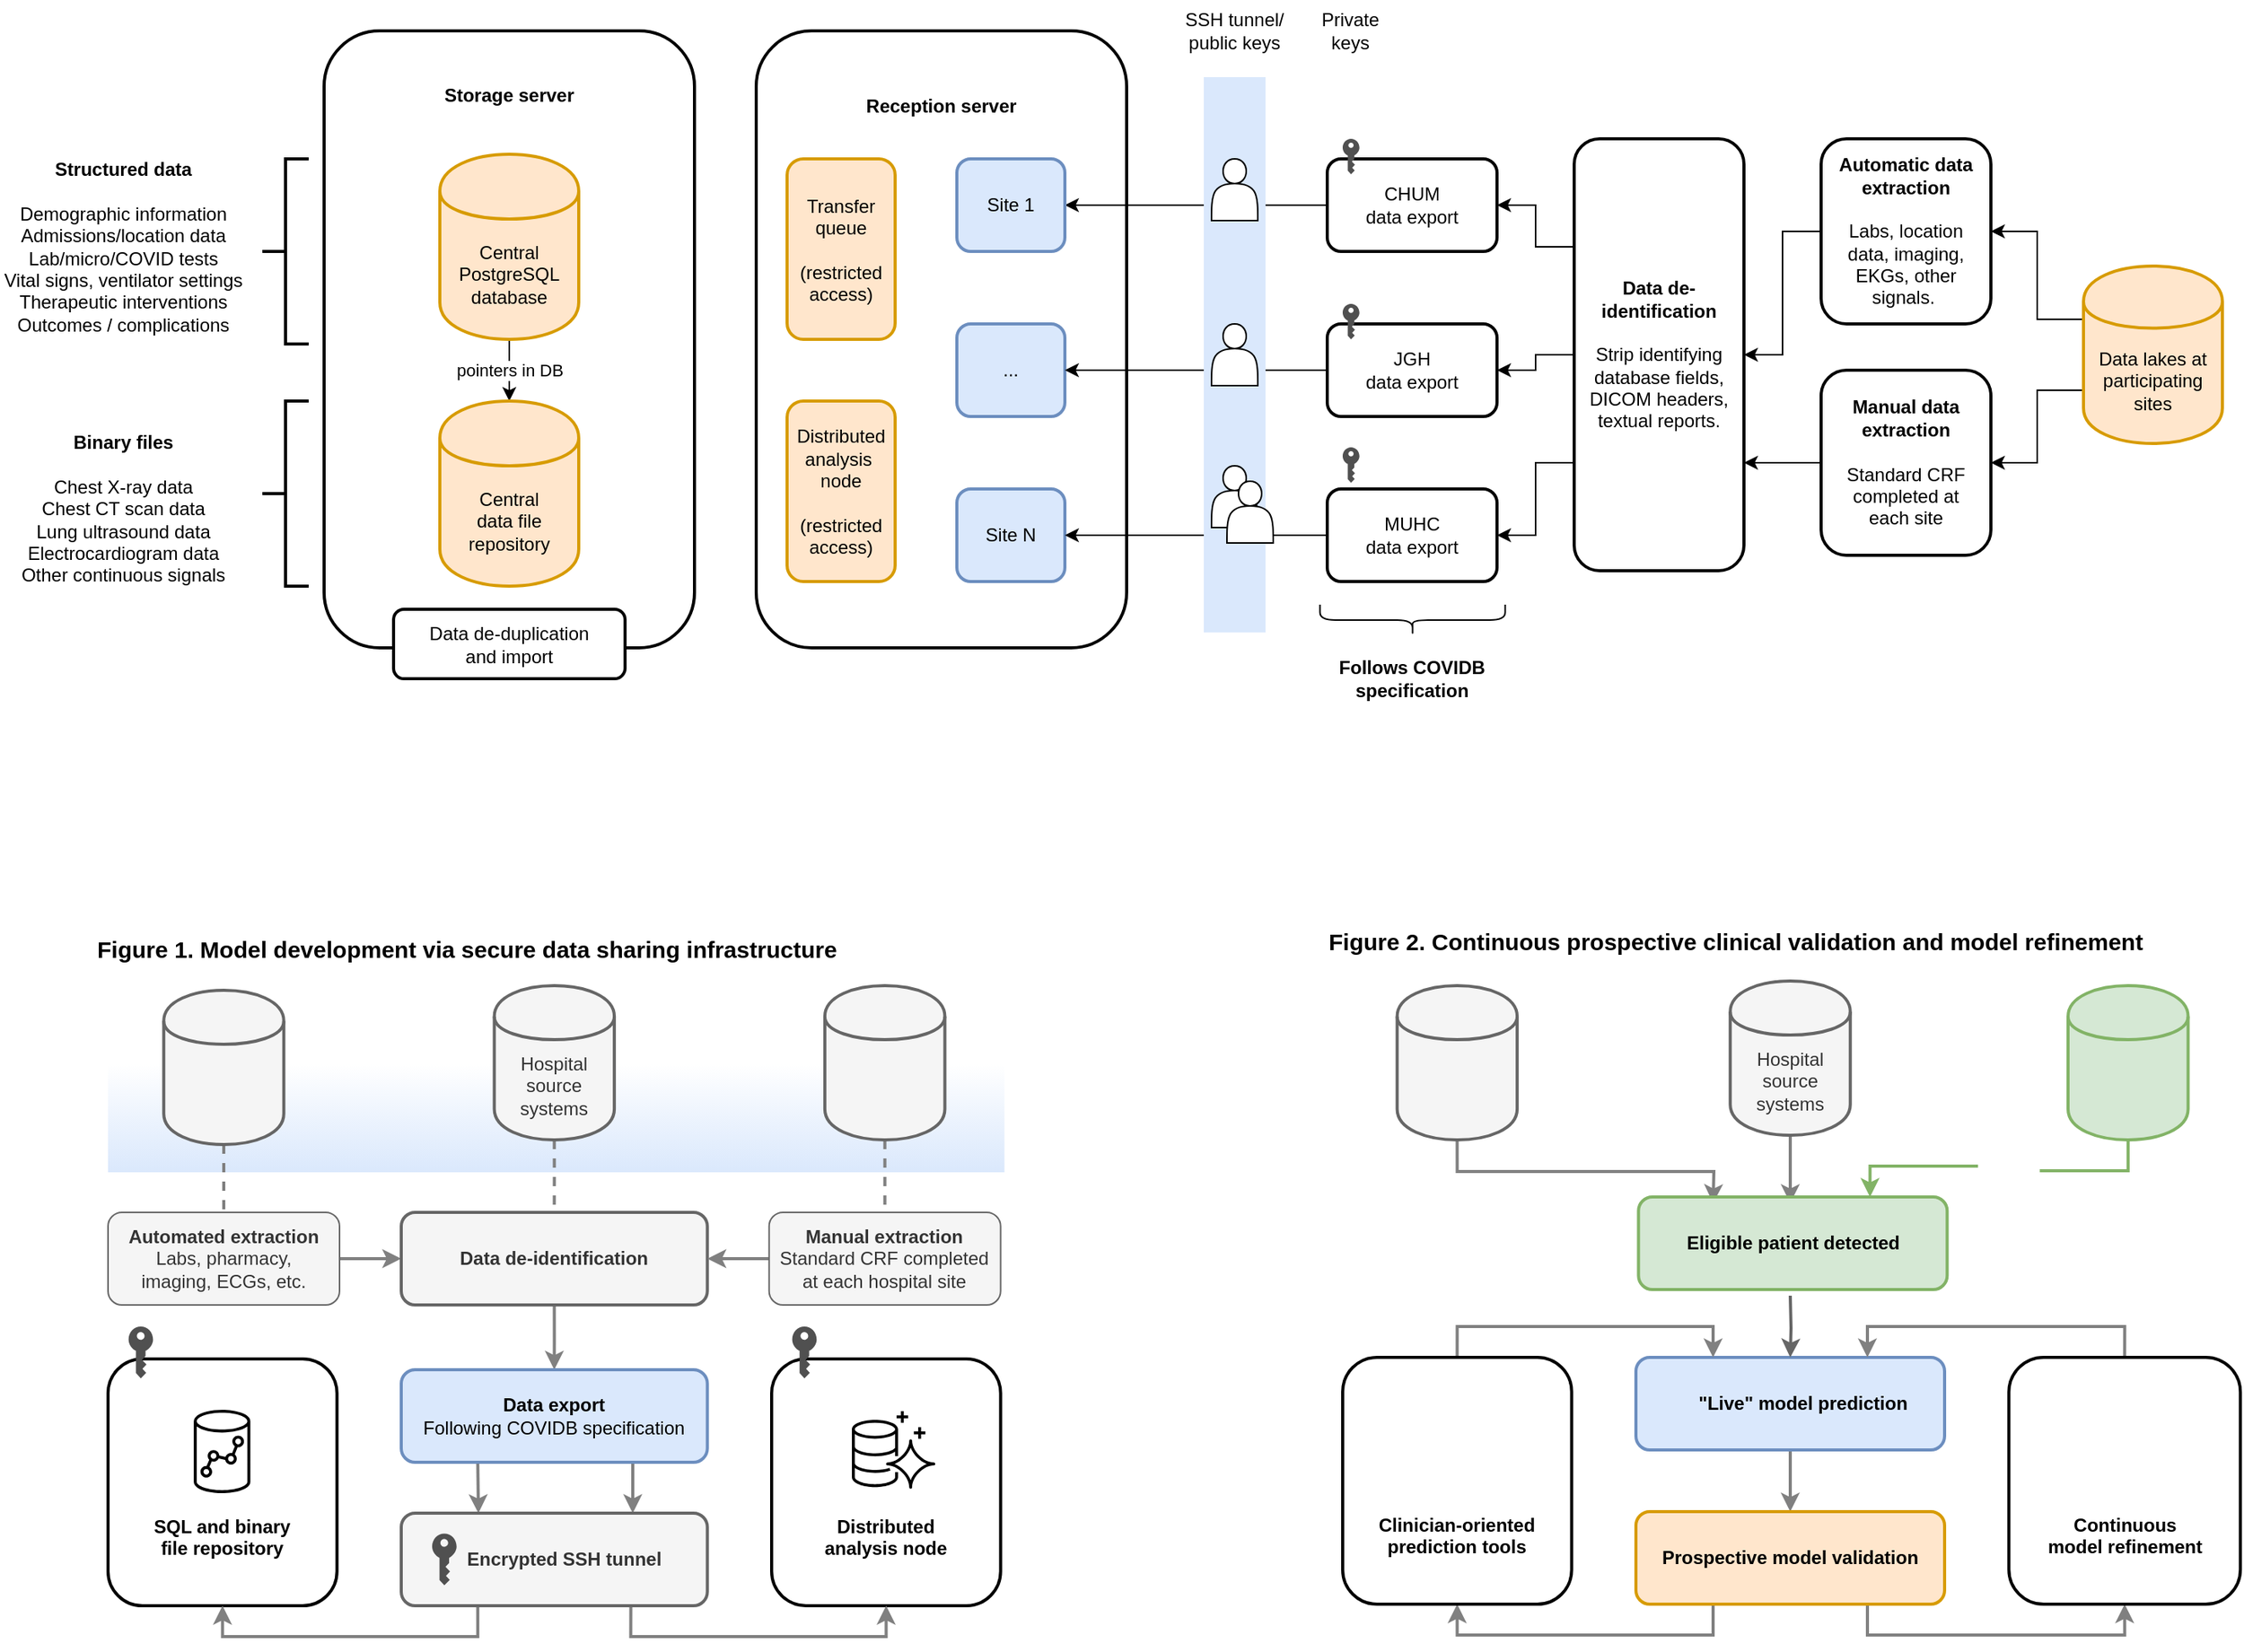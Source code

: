 <mxfile version="13.5.3" type="github"><diagram id="L6cmtJEA8M5EdlSHg0hG" name="Page-1"><mxGraphModel dx="1894" dy="1759" grid="1" gridSize="10" guides="1" tooltips="1" connect="1" arrows="1" fold="1" page="1" pageScale="1" pageWidth="1700" pageHeight="1100" math="0" shadow="0"><root><mxCell id="0"/><mxCell id="1" parent="0"/><mxCell id="7TRllvCVMh57RZMsKmCn-3" value="&lt;br&gt;&lt;b&gt;Storage server&lt;/b&gt;&lt;br&gt;&lt;br&gt;&lt;br&gt;&lt;br&gt;&lt;br&gt;&lt;br&gt;&lt;br&gt;&lt;br&gt;&lt;br&gt;&lt;br&gt;&lt;br&gt;&lt;br&gt;&lt;br&gt;&lt;br&gt;&lt;br&gt;&lt;br&gt;&lt;br&gt;&lt;br&gt;&lt;br&gt;&lt;br&gt;&lt;br&gt;&lt;br&gt;&lt;br&gt;&lt;br&gt;" style="rounded=1;whiteSpace=wrap;html=1;strokeWidth=2;" parent="1" vertex="1"><mxGeometry x="350" y="320" width="240" height="400" as="geometry"/></mxCell><mxCell id="7TRllvCVMh57RZMsKmCn-58" value="pointers in DB" style="edgeStyle=orthogonalEdgeStyle;rounded=0;orthogonalLoop=1;jettySize=auto;html=1;exitX=0.5;exitY=1;exitDx=0;exitDy=0;" parent="1" source="7TRllvCVMh57RZMsKmCn-1" target="7TRllvCVMh57RZMsKmCn-2" edge="1"><mxGeometry relative="1" as="geometry"/></mxCell><mxCell id="7TRllvCVMh57RZMsKmCn-1" value="Central&lt;br&gt;PostgreSQL&lt;br&gt;database" style="shape=cylinder;whiteSpace=wrap;html=1;boundedLbl=1;backgroundOutline=1;fillColor=#ffe6cc;strokeColor=#d79b00;strokeWidth=2;" parent="1" vertex="1"><mxGeometry x="425" y="400" width="90" height="120" as="geometry"/></mxCell><mxCell id="7TRllvCVMh57RZMsKmCn-2" value="Central&lt;br&gt;data file&lt;br&gt;repository" style="shape=cylinder;whiteSpace=wrap;html=1;boundedLbl=1;backgroundOutline=1;fillColor=#ffe6cc;strokeColor=#d79b00;strokeWidth=2;" parent="1" vertex="1"><mxGeometry x="425" y="560" width="90" height="120" as="geometry"/></mxCell><mxCell id="7TRllvCVMh57RZMsKmCn-4" value="" style="strokeWidth=2;html=1;shape=mxgraph.flowchart.annotation_2;align=left;labelPosition=right;pointerEvents=1;" parent="1" vertex="1"><mxGeometry x="310" y="403" width="30" height="120" as="geometry"/></mxCell><mxCell id="7TRllvCVMh57RZMsKmCn-5" value="&lt;b&gt;Structured data&lt;br&gt;&lt;/b&gt;&lt;br&gt;Demographic information&lt;br&gt;Admissions/location data&lt;br&gt;Lab/micro/COVID tests&lt;br&gt;Vital signs, ventilator settings&lt;br&gt;Therapeutic interventions&lt;br&gt;Outcomes / complications" style="text;html=1;strokeColor=none;fillColor=none;align=center;verticalAlign=middle;whiteSpace=wrap;rounded=0;" parent="1" vertex="1"><mxGeometry x="140" y="400" width="160" height="120" as="geometry"/></mxCell><mxCell id="7TRllvCVMh57RZMsKmCn-6" value="&lt;b&gt;Binary files&lt;br&gt;&lt;/b&gt;&lt;br&gt;Chest X-ray data&lt;br&gt;Chest CT scan data&lt;br&gt;Lung ultrasound data&lt;br&gt;Electrocardiogram data&lt;br&gt;Other continuous signals" style="text;html=1;strokeColor=none;fillColor=none;align=center;verticalAlign=middle;whiteSpace=wrap;rounded=0;" parent="1" vertex="1"><mxGeometry x="140" y="570" width="160" height="120" as="geometry"/></mxCell><mxCell id="7TRllvCVMh57RZMsKmCn-7" value="" style="strokeWidth=2;html=1;shape=mxgraph.flowchart.annotation_2;align=left;labelPosition=right;pointerEvents=1;" parent="1" vertex="1"><mxGeometry x="310" y="560" width="30" height="120" as="geometry"/></mxCell><mxCell id="7TRllvCVMh57RZMsKmCn-8" value="&lt;br&gt;&lt;b&gt;Reception server&lt;/b&gt;&lt;br&gt;&lt;br&gt;&lt;br&gt;&lt;br&gt;&lt;br&gt;&lt;br&gt;&lt;br&gt;&lt;br&gt;&lt;br&gt;&lt;br&gt;&lt;br&gt;&lt;br&gt;&lt;br&gt;&lt;br&gt;&lt;br&gt;&lt;br&gt;&lt;br&gt;&lt;br&gt;&lt;br&gt;&lt;br&gt;&lt;br&gt;&lt;br&gt;&lt;br&gt;" style="rounded=1;whiteSpace=wrap;html=1;strokeWidth=2;" parent="1" vertex="1"><mxGeometry x="630" y="320" width="240" height="400" as="geometry"/></mxCell><mxCell id="7TRllvCVMh57RZMsKmCn-35" style="edgeStyle=orthogonalEdgeStyle;rounded=0;orthogonalLoop=1;jettySize=auto;html=1;exitX=0;exitY=0.5;exitDx=0;exitDy=0;" parent="1" source="7TRllvCVMh57RZMsKmCn-10" target="7TRllvCVMh57RZMsKmCn-13" edge="1"><mxGeometry relative="1" as="geometry"/></mxCell><mxCell id="7TRllvCVMh57RZMsKmCn-10" value="CHUM&lt;br&gt;data export" style="rounded=1;whiteSpace=wrap;html=1;strokeWidth=2;" parent="1" vertex="1"><mxGeometry x="1000" y="403" width="110" height="60" as="geometry"/></mxCell><mxCell id="7TRllvCVMh57RZMsKmCn-13" value="Site 1" style="rounded=1;whiteSpace=wrap;html=1;fillColor=#dae8fc;strokeColor=#6c8ebf;strokeWidth=2;" parent="1" vertex="1"><mxGeometry x="760" y="403" width="70" height="60" as="geometry"/></mxCell><mxCell id="7TRllvCVMh57RZMsKmCn-14" value="..." style="rounded=1;whiteSpace=wrap;html=1;fillColor=#dae8fc;strokeColor=#6c8ebf;strokeWidth=2;" parent="1" vertex="1"><mxGeometry x="760" y="510" width="70" height="60" as="geometry"/></mxCell><mxCell id="7TRllvCVMh57RZMsKmCn-15" value="Site N" style="rounded=1;whiteSpace=wrap;html=1;fillColor=#dae8fc;strokeColor=#6c8ebf;strokeWidth=2;" parent="1" vertex="1"><mxGeometry x="760" y="617" width="70" height="60" as="geometry"/></mxCell><mxCell id="7TRllvCVMh57RZMsKmCn-24" value="Transfer&lt;br&gt;queue&lt;br&gt;&lt;br&gt;(restricted&lt;br&gt;access)" style="rounded=1;whiteSpace=wrap;html=1;fillColor=#ffe6cc;strokeColor=#d79b00;strokeWidth=2;" parent="1" vertex="1"><mxGeometry x="650" y="403" width="70" height="117" as="geometry"/></mxCell><mxCell id="7TRllvCVMh57RZMsKmCn-38" style="edgeStyle=orthogonalEdgeStyle;rounded=0;orthogonalLoop=1;jettySize=auto;html=1;exitX=0;exitY=0.5;exitDx=0;exitDy=0;entryX=1;entryY=0.5;entryDx=0;entryDy=0;" parent="1" source="7TRllvCVMh57RZMsKmCn-36" target="7TRllvCVMh57RZMsKmCn-14" edge="1"><mxGeometry relative="1" as="geometry"/></mxCell><mxCell id="7TRllvCVMh57RZMsKmCn-36" value="JGH&lt;br&gt;data export" style="rounded=1;whiteSpace=wrap;html=1;strokeWidth=2;" parent="1" vertex="1"><mxGeometry x="1000" y="510" width="110" height="60" as="geometry"/></mxCell><mxCell id="7TRllvCVMh57RZMsKmCn-39" style="edgeStyle=orthogonalEdgeStyle;rounded=0;orthogonalLoop=1;jettySize=auto;html=1;exitX=0;exitY=0.5;exitDx=0;exitDy=0;entryX=1;entryY=0.5;entryDx=0;entryDy=0;" parent="1" source="7TRllvCVMh57RZMsKmCn-37" target="7TRllvCVMh57RZMsKmCn-15" edge="1"><mxGeometry relative="1" as="geometry"/></mxCell><mxCell id="7TRllvCVMh57RZMsKmCn-37" value="MUHC&lt;br&gt;data export" style="rounded=1;whiteSpace=wrap;html=1;strokeWidth=2;" parent="1" vertex="1"><mxGeometry x="1000" y="617" width="110" height="60" as="geometry"/></mxCell><mxCell id="7TRllvCVMh57RZMsKmCn-16" value="" style="rounded=0;whiteSpace=wrap;html=1;fillColor=#dae8fc;strokeColor=none;" parent="1" vertex="1"><mxGeometry x="920" y="350" width="40" height="360" as="geometry"/></mxCell><mxCell id="7TRllvCVMh57RZMsKmCn-40" value="" style="shape=actor;whiteSpace=wrap;html=1;" parent="1" vertex="1"><mxGeometry x="925" y="602" width="30" height="40" as="geometry"/></mxCell><mxCell id="7TRllvCVMh57RZMsKmCn-41" value="" style="shape=actor;whiteSpace=wrap;html=1;" parent="1" vertex="1"><mxGeometry x="925" y="403" width="30" height="40" as="geometry"/></mxCell><mxCell id="7TRllvCVMh57RZMsKmCn-42" value="" style="shape=actor;whiteSpace=wrap;html=1;" parent="1" vertex="1"><mxGeometry x="925" y="510" width="30" height="40" as="geometry"/></mxCell><mxCell id="7TRllvCVMh57RZMsKmCn-43" value="SSH tunnel/&lt;br&gt;public keys" style="text;html=1;strokeColor=none;fillColor=none;align=center;verticalAlign=middle;whiteSpace=wrap;rounded=0;" parent="1" vertex="1"><mxGeometry x="895" y="300" width="90" height="40" as="geometry"/></mxCell><mxCell id="7TRllvCVMh57RZMsKmCn-45" value="" style="pointerEvents=1;shadow=0;dashed=0;html=1;strokeColor=none;fillColor=#505050;labelPosition=center;verticalLabelPosition=bottom;verticalAlign=top;outlineConnect=0;align=center;shape=mxgraph.office.security.key_permissions;" parent="1" vertex="1"><mxGeometry x="1010" y="390" width="10.85" height="23" as="geometry"/></mxCell><mxCell id="7TRllvCVMh57RZMsKmCn-46" value="" style="pointerEvents=1;shadow=0;dashed=0;html=1;strokeColor=none;fillColor=#505050;labelPosition=center;verticalLabelPosition=bottom;verticalAlign=top;outlineConnect=0;align=center;shape=mxgraph.office.security.key_permissions;" parent="1" vertex="1"><mxGeometry x="1010" y="497" width="10.85" height="23" as="geometry"/></mxCell><mxCell id="7TRllvCVMh57RZMsKmCn-47" value="" style="pointerEvents=1;shadow=0;dashed=0;html=1;strokeColor=none;fillColor=#505050;labelPosition=center;verticalLabelPosition=bottom;verticalAlign=top;outlineConnect=0;align=center;shape=mxgraph.office.security.key_permissions;" parent="1" vertex="1"><mxGeometry x="1010" y="590" width="10.85" height="23" as="geometry"/></mxCell><mxCell id="7TRllvCVMh57RZMsKmCn-49" value="Private&lt;br&gt;keys" style="text;html=1;strokeColor=none;fillColor=none;align=center;verticalAlign=middle;whiteSpace=wrap;rounded=0;" parent="1" vertex="1"><mxGeometry x="970.42" y="300" width="90" height="40" as="geometry"/></mxCell><mxCell id="7TRllvCVMh57RZMsKmCn-70" style="edgeStyle=orthogonalEdgeStyle;rounded=0;orthogonalLoop=1;jettySize=auto;html=1;exitX=0;exitY=0.5;exitDx=0;exitDy=0;entryX=1;entryY=0.5;entryDx=0;entryDy=0;" parent="1" source="7TRllvCVMh57RZMsKmCn-50" target="7TRllvCVMh57RZMsKmCn-69" edge="1"><mxGeometry relative="1" as="geometry"/></mxCell><mxCell id="7TRllvCVMh57RZMsKmCn-50" value="&lt;b&gt;Automatic data extraction&lt;/b&gt;&lt;br&gt;&lt;br&gt;Labs, location &lt;br&gt;data, imaging, EKGs, other signals.&amp;nbsp;" style="rounded=1;whiteSpace=wrap;html=1;strokeWidth=2;" parent="1" vertex="1"><mxGeometry x="1320" y="390" width="110" height="120" as="geometry"/></mxCell><mxCell id="7TRllvCVMh57RZMsKmCn-59" value="" style="shape=curlyBracket;whiteSpace=wrap;html=1;rounded=1;strokeColor=#030303;align=left;rotation=-90;" parent="1" vertex="1"><mxGeometry x="1045.28" y="642" width="20" height="120" as="geometry"/></mxCell><mxCell id="7TRllvCVMh57RZMsKmCn-61" value="&lt;b&gt;Follows COVIDB&lt;br&gt;specification&lt;br&gt;&lt;/b&gt;" style="rounded=1;whiteSpace=wrap;html=1;strokeColor=none;fillColor=none;" parent="1" vertex="1"><mxGeometry x="1000.28" y="710" width="110" height="60" as="geometry"/></mxCell><mxCell id="7TRllvCVMh57RZMsKmCn-64" style="edgeStyle=orthogonalEdgeStyle;rounded=0;orthogonalLoop=1;jettySize=auto;html=1;exitX=0.5;exitY=1;exitDx=0;exitDy=0;" parent="1" edge="1"><mxGeometry relative="1" as="geometry"><mxPoint x="1245" y="490" as="sourcePoint"/><mxPoint x="1245" y="490" as="targetPoint"/></mxGeometry></mxCell><mxCell id="7TRllvCVMh57RZMsKmCn-94" style="edgeStyle=orthogonalEdgeStyle;rounded=0;orthogonalLoop=1;jettySize=auto;html=1;exitX=0;exitY=0.25;exitDx=0;exitDy=0;" parent="1" source="7TRllvCVMh57RZMsKmCn-69" target="7TRllvCVMh57RZMsKmCn-10" edge="1"><mxGeometry relative="1" as="geometry"/></mxCell><mxCell id="7TRllvCVMh57RZMsKmCn-95" style="edgeStyle=orthogonalEdgeStyle;rounded=0;orthogonalLoop=1;jettySize=auto;html=1;exitX=0;exitY=0.5;exitDx=0;exitDy=0;" parent="1" source="7TRllvCVMh57RZMsKmCn-69" target="7TRllvCVMh57RZMsKmCn-36" edge="1"><mxGeometry relative="1" as="geometry"/></mxCell><mxCell id="7TRllvCVMh57RZMsKmCn-96" style="edgeStyle=orthogonalEdgeStyle;rounded=0;orthogonalLoop=1;jettySize=auto;html=1;exitX=0;exitY=0.75;exitDx=0;exitDy=0;" parent="1" source="7TRllvCVMh57RZMsKmCn-69" target="7TRllvCVMh57RZMsKmCn-37" edge="1"><mxGeometry relative="1" as="geometry"/></mxCell><mxCell id="7TRllvCVMh57RZMsKmCn-69" value="&lt;b&gt;Data de-identification&lt;/b&gt;&lt;br&gt;&lt;br&gt;Strip identifying database fields,&lt;br&gt;DICOM headers,&lt;br&gt;textual reports." style="rounded=1;whiteSpace=wrap;html=1;strokeWidth=2;" parent="1" vertex="1"><mxGeometry x="1160" y="390" width="110" height="280" as="geometry"/></mxCell><mxCell id="xG4Kau96oKACF6fZySnv-24" style="edgeStyle=orthogonalEdgeStyle;rounded=0;orthogonalLoop=1;jettySize=auto;html=1;exitX=0;exitY=0.5;exitDx=0;exitDy=0;entryX=1;entryY=0.75;entryDx=0;entryDy=0;" parent="1" source="7TRllvCVMh57RZMsKmCn-73" target="7TRllvCVMh57RZMsKmCn-69" edge="1"><mxGeometry relative="1" as="geometry"/></mxCell><mxCell id="7TRllvCVMh57RZMsKmCn-73" value="&lt;b&gt;Manual data extraction&lt;/b&gt;&lt;br&gt;&lt;br&gt;Standard CRF&lt;br&gt;completed at&lt;br&gt;each site" style="rounded=1;whiteSpace=wrap;html=1;strokeWidth=2;" parent="1" vertex="1"><mxGeometry x="1320" y="540" width="110" height="120" as="geometry"/></mxCell><mxCell id="7TRllvCVMh57RZMsKmCn-74" value="Data de-duplication &lt;br&gt;and import" style="rounded=1;whiteSpace=wrap;html=1;strokeWidth=2;" parent="1" vertex="1"><mxGeometry x="395" y="695" width="150" height="45" as="geometry"/></mxCell><mxCell id="7TRllvCVMh57RZMsKmCn-78" style="edgeStyle=orthogonalEdgeStyle;rounded=0;orthogonalLoop=1;jettySize=auto;html=1;exitX=0;exitY=0.3;exitDx=0;exitDy=0;entryX=1;entryY=0.5;entryDx=0;entryDy=0;" parent="1" source="7TRllvCVMh57RZMsKmCn-77" target="7TRllvCVMh57RZMsKmCn-50" edge="1"><mxGeometry relative="1" as="geometry"/></mxCell><mxCell id="7TRllvCVMh57RZMsKmCn-80" style="edgeStyle=orthogonalEdgeStyle;rounded=0;orthogonalLoop=1;jettySize=auto;html=1;exitX=0;exitY=0.7;exitDx=0;exitDy=0;entryX=1;entryY=0.5;entryDx=0;entryDy=0;" parent="1" source="7TRllvCVMh57RZMsKmCn-77" target="7TRllvCVMh57RZMsKmCn-73" edge="1"><mxGeometry relative="1" as="geometry"/></mxCell><mxCell id="7TRllvCVMh57RZMsKmCn-77" value="Data lakes at participating&lt;br&gt;sites" style="shape=cylinder;whiteSpace=wrap;html=1;boundedLbl=1;backgroundOutline=1;fillColor=#ffe6cc;strokeColor=#d79b00;strokeWidth=2;" parent="1" vertex="1"><mxGeometry x="1490" y="472.5" width="90" height="115" as="geometry"/></mxCell><mxCell id="xG4Kau96oKACF6fZySnv-1" style="edgeStyle=orthogonalEdgeStyle;rounded=0;orthogonalLoop=1;jettySize=auto;html=1;exitX=0.5;exitY=1;exitDx=0;exitDy=0;strokeColor=#808080;strokeWidth=2;" parent="1" source="xG4Kau96oKACF6fZySnv-2" target="xG4Kau96oKACF6fZySnv-9" edge="1"><mxGeometry relative="1" as="geometry"/></mxCell><mxCell id="xG4Kau96oKACF6fZySnv-2" value="&lt;b&gt;&amp;nbsp; &amp;nbsp; &amp;nbsp;&quot;Live&quot; model prediction&lt;/b&gt;" style="rounded=1;whiteSpace=wrap;html=1;fillColor=#dae8fc;strokeColor=#6c8ebf;strokeWidth=2;" parent="1" vertex="1"><mxGeometry x="1200" y="1180" width="200" height="60" as="geometry"/></mxCell><mxCell id="xG4Kau96oKACF6fZySnv-3" style="edgeStyle=orthogonalEdgeStyle;rounded=0;orthogonalLoop=1;jettySize=auto;html=1;exitX=0.5;exitY=1;exitDx=0;exitDy=0;entryX=0.25;entryY=0;entryDx=0;entryDy=0;strokeColor=#808080;strokeWidth=2;" parent="1" source="xG4Kau96oKACF6fZySnv-4" edge="1"><mxGeometry relative="1" as="geometry"><mxPoint x="1250" y="1080" as="targetPoint"/></mxGeometry></mxCell><mxCell id="xG4Kau96oKACF6fZySnv-4" value="" style="shape=cylinder;whiteSpace=wrap;html=1;boundedLbl=1;backgroundOutline=1;fillColor=#f5f5f5;strokeColor=#666666;fontColor=#333333;strokeWidth=2;" parent="1" vertex="1"><mxGeometry x="1045.28" y="939" width="77.78" height="100" as="geometry"/></mxCell><mxCell id="xG4Kau96oKACF6fZySnv-5" style="edgeStyle=orthogonalEdgeStyle;rounded=0;orthogonalLoop=1;jettySize=auto;html=1;exitX=0.5;exitY=1;exitDx=0;exitDy=0;strokeColor=#666666;strokeWidth=2;fillColor=#f5f5f5;" parent="1" target="xG4Kau96oKACF6fZySnv-2" edge="1"><mxGeometry relative="1" as="geometry"><mxPoint x="1300" y="1140" as="sourcePoint"/></mxGeometry></mxCell><mxCell id="xG4Kau96oKACF6fZySnv-6" style="edgeStyle=orthogonalEdgeStyle;rounded=0;orthogonalLoop=1;jettySize=auto;html=1;exitX=0.5;exitY=1;exitDx=0;exitDy=0;strokeColor=#808080;strokeWidth=2;" parent="1" edge="1"><mxGeometry relative="1" as="geometry"><mxPoint x="1299.995" y="1010" as="sourcePoint"/><mxPoint x="1299.995" y="1080" as="targetPoint"/></mxGeometry></mxCell><mxCell id="xG4Kau96oKACF6fZySnv-7" style="edgeStyle=orthogonalEdgeStyle;rounded=0;orthogonalLoop=1;jettySize=auto;html=1;exitX=0.75;exitY=1;exitDx=0;exitDy=0;entryX=0.5;entryY=1;entryDx=0;entryDy=0;strokeColor=#808080;strokeWidth=2;" parent="1" source="xG4Kau96oKACF6fZySnv-9" target="xG4Kau96oKACF6fZySnv-12" edge="1"><mxGeometry relative="1" as="geometry"/></mxCell><mxCell id="xG4Kau96oKACF6fZySnv-8" style="edgeStyle=orthogonalEdgeStyle;rounded=0;orthogonalLoop=1;jettySize=auto;html=1;exitX=0.25;exitY=1;exitDx=0;exitDy=0;entryX=0.5;entryY=1;entryDx=0;entryDy=0;strokeColor=#808080;strokeWidth=2;" parent="1" source="xG4Kau96oKACF6fZySnv-9" target="xG4Kau96oKACF6fZySnv-14" edge="1"><mxGeometry relative="1" as="geometry"/></mxCell><mxCell id="xG4Kau96oKACF6fZySnv-9" value="&lt;b&gt;Prospective model validation&lt;/b&gt;" style="rounded=1;whiteSpace=wrap;html=1;fillColor=#ffe6cc;strokeColor=#d79b00;strokeWidth=2;" parent="1" vertex="1"><mxGeometry x="1200" y="1280" width="200" height="60" as="geometry"/></mxCell><mxCell id="xG4Kau96oKACF6fZySnv-10" value="&lt;font style=&quot;font-size: 15px&quot;&gt;&lt;b&gt;Figure 2. Continuous prospective clinical validation and model refinement&lt;/b&gt;&lt;/font&gt;" style="text;html=1;strokeColor=none;fillColor=none;align=left;verticalAlign=middle;whiteSpace=wrap;rounded=0;fontSize=13;" parent="1" vertex="1"><mxGeometry x="998.73" y="900" width="559.05" height="20" as="geometry"/></mxCell><mxCell id="xG4Kau96oKACF6fZySnv-11" style="edgeStyle=orthogonalEdgeStyle;rounded=0;orthogonalLoop=1;jettySize=auto;html=1;exitX=0.5;exitY=0;exitDx=0;exitDy=0;entryX=0.75;entryY=0;entryDx=0;entryDy=0;strokeColor=#808080;strokeWidth=2;" parent="1" source="xG4Kau96oKACF6fZySnv-12" target="xG4Kau96oKACF6fZySnv-2" edge="1"><mxGeometry relative="1" as="geometry"/></mxCell><mxCell id="xG4Kau96oKACF6fZySnv-12" value="&lt;b&gt;&lt;br&gt;&lt;br&gt;&lt;br&gt;&lt;br&gt;&lt;br&gt;Continuous&lt;br&gt;model refinement&lt;/b&gt;" style="rounded=1;whiteSpace=wrap;html=1;strokeWidth=2;" parent="1" vertex="1"><mxGeometry x="1441.66" y="1180" width="150" height="160" as="geometry"/></mxCell><mxCell id="xG4Kau96oKACF6fZySnv-13" style="edgeStyle=orthogonalEdgeStyle;rounded=0;orthogonalLoop=1;jettySize=auto;html=1;exitX=0.5;exitY=0;exitDx=0;exitDy=0;entryX=0.25;entryY=0;entryDx=0;entryDy=0;strokeColor=#808080;strokeWidth=2;" parent="1" source="xG4Kau96oKACF6fZySnv-14" target="xG4Kau96oKACF6fZySnv-2" edge="1"><mxGeometry relative="1" as="geometry"/></mxCell><mxCell id="xG4Kau96oKACF6fZySnv-14" value="&lt;b&gt;&lt;br&gt;&lt;br&gt;&lt;br&gt;&lt;br&gt;&lt;br&gt;Clinician-oriented prediction tools&lt;/b&gt;" style="rounded=1;whiteSpace=wrap;html=1;strokeWidth=2;" parent="1" vertex="1"><mxGeometry x="1010" y="1180" width="148.34" height="160" as="geometry"/></mxCell><mxCell id="xG4Kau96oKACF6fZySnv-15" value="" style="shape=image;html=1;verticalAlign=top;verticalLabelPosition=bottom;labelBackgroundColor=#ffffff;imageAspect=0;aspect=fixed;image=https://cdn4.iconfinder.com/data/icons/ionicons/512/icon-ios7-bolt-outline-128.png" parent="1" vertex="1"><mxGeometry x="1200" y="1188" width="45" height="45" as="geometry"/></mxCell><mxCell id="xG4Kau96oKACF6fZySnv-16" value="" style="shape=image;html=1;verticalAlign=top;verticalLabelPosition=bottom;labelBackgroundColor=#ffffff;imageAspect=0;aspect=fixed;image=https://cdn0.iconfinder.com/data/icons/business-management-3-4/256/m-52-128.png" parent="1" vertex="1"><mxGeometry x="1493.67" y="1213" width="50" height="50" as="geometry"/></mxCell><mxCell id="xG4Kau96oKACF6fZySnv-17" value="" style="shape=image;html=1;verticalAlign=top;verticalLabelPosition=bottom;labelBackgroundColor=#ffffff;imageAspect=0;aspect=fixed;image=https://cdn1.iconfinder.com/data/icons/healthy-life-4/64/doctor-healthcare_and_medical-medical_history-stethoscope-clipboard-medical-128.png;fillColor=#030303;" parent="1" vertex="1"><mxGeometry x="1054.67" y="1214" width="48" height="48" as="geometry"/></mxCell><mxCell id="xG4Kau96oKACF6fZySnv-18" value="&lt;b&gt;Eligible patient detected&lt;/b&gt;" style="rounded=1;whiteSpace=wrap;html=1;strokeColor=#82b366;strokeWidth=2;fillColor=#d5e8d4;" parent="1" vertex="1"><mxGeometry x="1201.67" y="1076" width="200" height="60" as="geometry"/></mxCell><mxCell id="xG4Kau96oKACF6fZySnv-19" style="edgeStyle=orthogonalEdgeStyle;rounded=0;orthogonalLoop=1;jettySize=auto;html=1;exitX=0.5;exitY=1;exitDx=0;exitDy=0;entryX=0.75;entryY=0;entryDx=0;entryDy=0;strokeColor=#82B366;strokeWidth=2;" parent="1" source="xG4Kau96oKACF6fZySnv-20" target="xG4Kau96oKACF6fZySnv-18" edge="1"><mxGeometry relative="1" as="geometry"/></mxCell><mxCell id="xG4Kau96oKACF6fZySnv-20" value="" style="shape=cylinder;whiteSpace=wrap;html=1;boundedLbl=1;backgroundOutline=1;fillColor=#d5e8d4;strokeColor=#82b366;strokeWidth=2;" parent="1" vertex="1"><mxGeometry x="1480" y="939" width="77.78" height="100" as="geometry"/></mxCell><mxCell id="xG4Kau96oKACF6fZySnv-21" value="Hospital&lt;br&gt;source&lt;br&gt;systems" style="shape=cylinder;whiteSpace=wrap;html=1;boundedLbl=1;backgroundOutline=1;fillColor=#f5f5f5;strokeColor=#666666;fontColor=#333333;strokeWidth=2;" parent="1" vertex="1"><mxGeometry x="1261.11" y="936" width="77.78" height="100" as="geometry"/></mxCell><mxCell id="xG4Kau96oKACF6fZySnv-22" value="" style="shape=image;html=1;verticalAlign=top;verticalLabelPosition=bottom;labelBackgroundColor=#ffffff;imageAspect=0;aspect=fixed;image=https://cdn0.iconfinder.com/data/icons/elasto-online-store/26/00-ELASTOFONT-STORE-READY_user-128.png;imageBackground=#ffffff;" parent="1" vertex="1"><mxGeometry x="1421.67" y="1036" width="40" height="40" as="geometry"/></mxCell><mxCell id="xG4Kau96oKACF6fZySnv-23" value="Distributed analysis&amp;nbsp;&lt;br&gt;node&lt;br&gt;&lt;br&gt;(restricted&lt;br&gt;access)" style="rounded=1;whiteSpace=wrap;html=1;fillColor=#ffe6cc;strokeColor=#d79b00;strokeWidth=2;" parent="1" vertex="1"><mxGeometry x="650" y="560" width="70" height="117" as="geometry"/></mxCell><mxCell id="xG4Kau96oKACF6fZySnv-29" value="&lt;font style=&quot;font-size: 15px&quot;&gt;&lt;b&gt;Figure 1. Model development via secure data sharing infrastructure&lt;/b&gt;&lt;/font&gt;" style="text;html=1;strokeColor=none;fillColor=none;align=left;verticalAlign=middle;whiteSpace=wrap;rounded=0;fontSize=13;" parent="1" vertex="1"><mxGeometry x="200.52" y="905" width="519.48" height="20" as="geometry"/></mxCell><mxCell id="xG4Kau96oKACF6fZySnv-77" style="edgeStyle=orthogonalEdgeStyle;rounded=0;orthogonalLoop=1;jettySize=auto;html=1;exitX=1;exitY=0.5;exitDx=0;exitDy=0;strokeColor=#808080;strokeWidth=2;" parent="1" source="xG4Kau96oKACF6fZySnv-30" target="xG4Kau96oKACF6fZySnv-33" edge="1"><mxGeometry relative="1" as="geometry"/></mxCell><mxCell id="xG4Kau96oKACF6fZySnv-30" value="&lt;b&gt;Automated extraction&lt;/b&gt;&lt;br&gt;Labs, pharmacy, &lt;br&gt;imaging, ECGs, etc." style="rounded=1;whiteSpace=wrap;html=1;strokeWidth=1;fillColor=#f5f5f5;strokeColor=#666666;fontColor=#333333;" parent="1" vertex="1"><mxGeometry x="210" y="1086" width="150" height="60" as="geometry"/></mxCell><mxCell id="xG4Kau96oKACF6fZySnv-51" style="edgeStyle=orthogonalEdgeStyle;rounded=0;orthogonalLoop=1;jettySize=auto;html=1;exitX=0.5;exitY=1;exitDx=0;exitDy=0;strokeWidth=2;strokeColor=#808080;" parent="1" source="xG4Kau96oKACF6fZySnv-33" target="xG4Kau96oKACF6fZySnv-34" edge="1"><mxGeometry relative="1" as="geometry"/></mxCell><mxCell id="xG4Kau96oKACF6fZySnv-33" value="&lt;b&gt;Data de-identification&lt;/b&gt;" style="rounded=1;whiteSpace=wrap;html=1;strokeWidth=2;fillColor=#f5f5f5;strokeColor=#666666;fontColor=#333333;" parent="1" vertex="1"><mxGeometry x="400.0" y="1086" width="198.33" height="60" as="geometry"/></mxCell><mxCell id="xG4Kau96oKACF6fZySnv-59" style="edgeStyle=orthogonalEdgeStyle;rounded=0;orthogonalLoop=1;jettySize=auto;html=1;exitX=0.25;exitY=1;exitDx=0;exitDy=0;entryX=0.25;entryY=0;entryDx=0;entryDy=0;strokeWidth=2;strokeColor=#808080;" parent="1" source="xG4Kau96oKACF6fZySnv-34" edge="1"><mxGeometry relative="1" as="geometry"><mxPoint x="450" y="1281" as="targetPoint"/></mxGeometry></mxCell><mxCell id="xG4Kau96oKACF6fZySnv-61" style="edgeStyle=orthogonalEdgeStyle;rounded=0;orthogonalLoop=1;jettySize=auto;html=1;exitX=0.75;exitY=1;exitDx=0;exitDy=0;entryX=0.75;entryY=0;entryDx=0;entryDy=0;strokeWidth=2;strokeColor=#808080;" parent="1" source="xG4Kau96oKACF6fZySnv-34" edge="1"><mxGeometry relative="1" as="geometry"><mxPoint x="550" y="1281" as="targetPoint"/></mxGeometry></mxCell><mxCell id="xG4Kau96oKACF6fZySnv-34" value="&lt;b&gt;Data export&lt;/b&gt;&lt;br&gt;Following COVIDB specification" style="rounded=1;whiteSpace=wrap;html=1;strokeWidth=2;fillColor=#dae8fc;strokeColor=#6c8ebf;" parent="1" vertex="1"><mxGeometry x="400.0" y="1188" width="198.33" height="60" as="geometry"/></mxCell><mxCell id="xG4Kau96oKACF6fZySnv-35" value="&lt;br&gt;&lt;br&gt;&lt;br&gt;&lt;br&gt;&lt;br&gt;&lt;b&gt;SQL and binary&lt;br&gt;file repository&lt;/b&gt;" style="rounded=1;whiteSpace=wrap;html=1;strokeWidth=2;" parent="1" vertex="1"><mxGeometry x="210" y="1181" width="148.34" height="160" as="geometry"/></mxCell><mxCell id="xG4Kau96oKACF6fZySnv-39" value="&lt;br&gt;&lt;br&gt;&lt;br&gt;&lt;br&gt;&lt;br&gt;&lt;b&gt;Distributed&lt;br&gt;analysis node&lt;/b&gt;" style="rounded=1;whiteSpace=wrap;html=1;strokeWidth=2;" parent="1" vertex="1"><mxGeometry x="640" y="1181" width="148.34" height="160" as="geometry"/></mxCell><mxCell id="xG4Kau96oKACF6fZySnv-67" style="edgeStyle=orthogonalEdgeStyle;rounded=0;orthogonalLoop=1;jettySize=auto;html=1;exitX=0.25;exitY=1;exitDx=0;exitDy=0;entryX=0.5;entryY=1;entryDx=0;entryDy=0;strokeWidth=2;strokeColor=#808080;" parent="1" source="xG4Kau96oKACF6fZySnv-66" target="xG4Kau96oKACF6fZySnv-35" edge="1"><mxGeometry relative="1" as="geometry"/></mxCell><mxCell id="xG4Kau96oKACF6fZySnv-68" style="edgeStyle=orthogonalEdgeStyle;rounded=0;orthogonalLoop=1;jettySize=auto;html=1;exitX=0.75;exitY=1;exitDx=0;exitDy=0;entryX=0.5;entryY=1;entryDx=0;entryDy=0;strokeWidth=2;strokeColor=#808080;" parent="1" source="xG4Kau96oKACF6fZySnv-66" target="xG4Kau96oKACF6fZySnv-39" edge="1"><mxGeometry relative="1" as="geometry"/></mxCell><mxCell id="xG4Kau96oKACF6fZySnv-66" value="&lt;b&gt;&amp;nbsp; &amp;nbsp; Encrypted SSH tunnel&lt;/b&gt;" style="rounded=1;whiteSpace=wrap;html=1;strokeWidth=2;fillColor=#f5f5f5;strokeColor=#666666;fontColor=#333333;" parent="1" vertex="1"><mxGeometry x="400.0" y="1281" width="198.33" height="60" as="geometry"/></mxCell><mxCell id="xG4Kau96oKACF6fZySnv-70" value="" style="shape=actor;whiteSpace=wrap;html=1;" parent="1" vertex="1"><mxGeometry x="935" y="612" width="30" height="40" as="geometry"/></mxCell><mxCell id="xG4Kau96oKACF6fZySnv-72" value="" style="pointerEvents=1;shadow=0;dashed=0;html=1;strokeColor=none;fillColor=#505050;labelPosition=center;verticalLabelPosition=bottom;verticalAlign=top;outlineConnect=0;align=center;shape=mxgraph.office.security.key_permissions;" parent="1" vertex="1"><mxGeometry x="223.32" y="1160" width="15.85" height="33.6" as="geometry"/></mxCell><mxCell id="xG4Kau96oKACF6fZySnv-73" value="" style="pointerEvents=1;shadow=0;dashed=0;html=1;strokeColor=none;fillColor=#505050;labelPosition=center;verticalLabelPosition=bottom;verticalAlign=top;outlineConnect=0;align=center;shape=mxgraph.office.security.key_permissions;" parent="1" vertex="1"><mxGeometry x="653.32" y="1160" width="15.85" height="33.6" as="geometry"/></mxCell><mxCell id="xG4Kau96oKACF6fZySnv-76" value="" style="pointerEvents=1;shadow=0;dashed=0;html=1;strokeColor=none;fillColor=#505050;labelPosition=center;verticalLabelPosition=bottom;verticalAlign=top;outlineConnect=0;align=center;shape=mxgraph.office.security.key_permissions;" parent="1" vertex="1"><mxGeometry x="420" y="1294.2" width="15.85" height="33.6" as="geometry"/></mxCell><mxCell id="xG4Kau96oKACF6fZySnv-79" style="edgeStyle=orthogonalEdgeStyle;rounded=0;orthogonalLoop=1;jettySize=auto;html=1;exitX=0;exitY=0.5;exitDx=0;exitDy=0;strokeColor=#808080;strokeWidth=2;" parent="1" source="xG4Kau96oKACF6fZySnv-78" target="xG4Kau96oKACF6fZySnv-33" edge="1"><mxGeometry relative="1" as="geometry"/></mxCell><mxCell id="xG4Kau96oKACF6fZySnv-78" value="&lt;b&gt;Manual extraction&lt;/b&gt;&lt;br&gt;Standard CRF completed&lt;br&gt;at each hospital site" style="rounded=1;whiteSpace=wrap;html=1;strokeWidth=1;fillColor=#f5f5f5;strokeColor=#666666;fontColor=#333333;" parent="1" vertex="1"><mxGeometry x="638.34" y="1086" width="150" height="60" as="geometry"/></mxCell><mxCell id="xG4Kau96oKACF6fZySnv-88" value="" style="rounded=0;whiteSpace=wrap;html=1;strokeWidth=2;align=left;fillColor=#dae8fc;strokeColor=none;gradientColor=#ffffff;gradientDirection=north;" parent="1" vertex="1"><mxGeometry x="210" y="990" width="580.83" height="70" as="geometry"/></mxCell><mxCell id="xG4Kau96oKACF6fZySnv-89" style="edgeStyle=orthogonalEdgeStyle;rounded=0;orthogonalLoop=1;jettySize=auto;html=1;exitX=0.5;exitY=1;exitDx=0;exitDy=0;strokeColor=#808080;strokeWidth=2;endArrow=none;endFill=0;dashed=1;" parent="1" source="xG4Kau96oKACF6fZySnv-82" target="xG4Kau96oKACF6fZySnv-30" edge="1"><mxGeometry relative="1" as="geometry"/></mxCell><mxCell id="xG4Kau96oKACF6fZySnv-82" value="" style="shape=cylinder;whiteSpace=wrap;html=1;boundedLbl=1;backgroundOutline=1;fillColor=#f5f5f5;strokeColor=#666666;fontColor=#333333;strokeWidth=2;" parent="1" vertex="1"><mxGeometry x="246.11" y="942" width="77.78" height="100" as="geometry"/></mxCell><mxCell id="xG4Kau96oKACF6fZySnv-90" style="edgeStyle=orthogonalEdgeStyle;rounded=0;orthogonalLoop=1;jettySize=auto;html=1;exitX=0.5;exitY=1;exitDx=0;exitDy=0;strokeColor=#808080;strokeWidth=2;endArrow=none;endFill=0;dashed=1;" parent="1" source="xG4Kau96oKACF6fZySnv-83" target="xG4Kau96oKACF6fZySnv-78" edge="1"><mxGeometry relative="1" as="geometry"/></mxCell><mxCell id="xG4Kau96oKACF6fZySnv-83" value="" style="shape=cylinder;whiteSpace=wrap;html=1;boundedLbl=1;backgroundOutline=1;fillColor=#f5f5f5;strokeColor=#666666;strokeWidth=2;fontColor=#333333;" parent="1" vertex="1"><mxGeometry x="674.45" y="939" width="77.78" height="100" as="geometry"/></mxCell><mxCell id="xG4Kau96oKACF6fZySnv-91" style="edgeStyle=orthogonalEdgeStyle;rounded=0;orthogonalLoop=1;jettySize=auto;html=1;exitX=0.5;exitY=1;exitDx=0;exitDy=0;strokeColor=#808080;strokeWidth=2;endArrow=none;endFill=0;dashed=1;" parent="1" source="xG4Kau96oKACF6fZySnv-84" target="xG4Kau96oKACF6fZySnv-33" edge="1"><mxGeometry relative="1" as="geometry"/></mxCell><mxCell id="xG4Kau96oKACF6fZySnv-84" value="Hospital&lt;br&gt;source&lt;br&gt;systems" style="shape=cylinder;whiteSpace=wrap;html=1;boundedLbl=1;backgroundOutline=1;fillColor=#f5f5f5;strokeColor=#666666;fontColor=#333333;strokeWidth=2;" parent="1" vertex="1"><mxGeometry x="460.28" y="939" width="77.78" height="100" as="geometry"/></mxCell><mxCell id="xG4Kau96oKACF6fZySnv-99" value="" style="group" parent="1" vertex="1" connectable="0"><mxGeometry x="243.61" y="1200" width="80.28" height="80" as="geometry"/></mxCell><mxCell id="xG4Kau96oKACF6fZySnv-92" value="" style="outlineConnect=0;fontColor=#232F3E;gradientColor=none;strokeColor=#000000;fillColor=#FFFFFF;dashed=0;verticalLabelPosition=middle;verticalAlign=bottom;align=center;html=1;whiteSpace=wrap;fontSize=10;fontStyle=1;spacing=3;shape=mxgraph.aws4.productIcon;prIcon=mxgraph.aws4.redshift;" parent="xG4Kau96oKACF6fZySnv-99" vertex="1"><mxGeometry x="0.28" y="1" width="80" height="76" as="geometry"/></mxCell><mxCell id="xG4Kau96oKACF6fZySnv-95" value="" style="whiteSpace=wrap;html=1;aspect=fixed;strokeColor=#FFFFFF;strokeWidth=6;fillColor=none;gradientColor=#ffffff;align=left;" parent="xG4Kau96oKACF6fZySnv-99" vertex="1"><mxGeometry width="80" height="80" as="geometry"/></mxCell><mxCell id="xG4Kau96oKACF6fZySnv-101" value="" style="group" parent="1" vertex="1" connectable="0"><mxGeometry x="679" y="1200" width="80" height="80" as="geometry"/></mxCell><mxCell id="xG4Kau96oKACF6fZySnv-94" value="" style="outlineConnect=0;fontColor=#232F3E;gradientColor=none;strokeColor=#000000;fillColor=#FFFFFF;dashed=0;verticalLabelPosition=middle;verticalAlign=bottom;align=center;html=1;whiteSpace=wrap;fontSize=10;fontStyle=1;spacing=3;shape=mxgraph.aws4.productIcon;prIcon=mxgraph.aws4.aurora;" parent="xG4Kau96oKACF6fZySnv-101" vertex="1"><mxGeometry width="80" height="80" as="geometry"/></mxCell><mxCell id="xG4Kau96oKACF6fZySnv-97" value="" style="whiteSpace=wrap;html=1;aspect=fixed;strokeColor=#FFFFFF;strokeWidth=14;fillColor=none;gradientColor=#ffffff;align=left;" parent="xG4Kau96oKACF6fZySnv-101" vertex="1"><mxGeometry y="3" width="74.72" height="74.72" as="geometry"/></mxCell></root></mxGraphModel></diagram></mxfile>